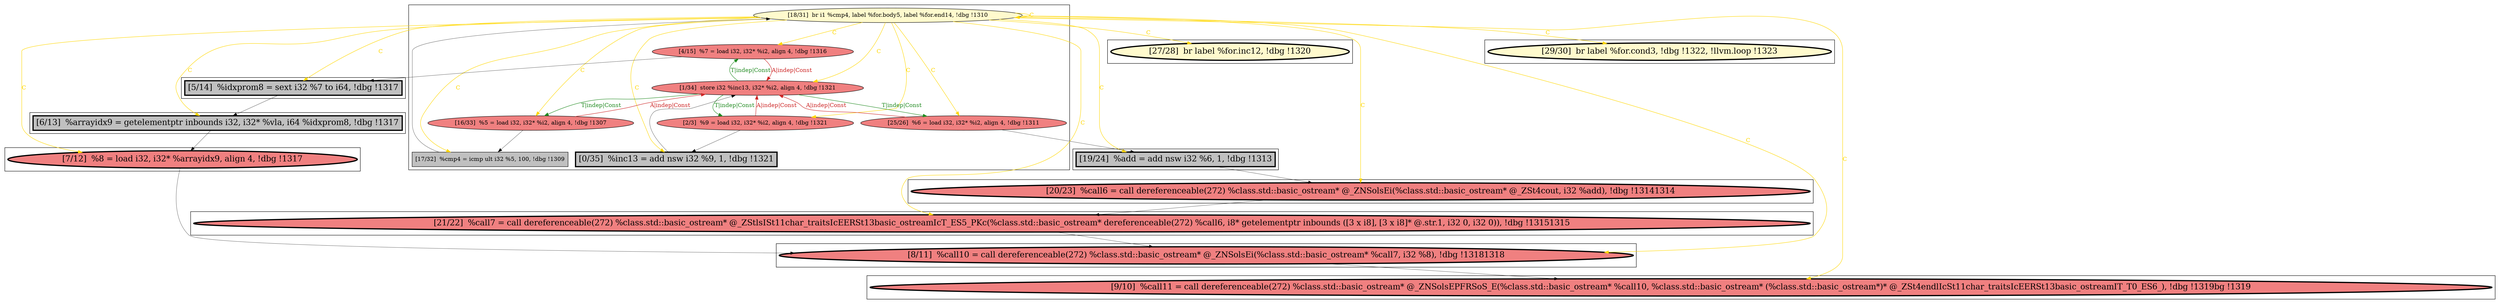 
digraph G {



node651->node643 [style=solid,color=gold,label="C",penwidth=1.0,fontcolor=gold ]
node651->node644 [style=solid,color=gold,label="C",penwidth=1.0,fontcolor=gold ]
node651->node652 [style=solid,color=gold,label="C",penwidth=1.0,fontcolor=gold ]
node643->node641 [style=solid,color=black,label="",penwidth=0.5,fontcolor=black ]
node648->node649 [style=solid,color=firebrick3,label="A|indep|Const",penwidth=1.0,fontcolor=firebrick3 ]
node651->node653 [style=solid,color=gold,label="C",penwidth=1.0,fontcolor=gold ]
node653->node651 [style=solid,color=black,label="",penwidth=0.5,fontcolor=black ]
node651->node651 [style=solid,color=gold,label="C",penwidth=1.0,fontcolor=gold ]
node651->node657 [style=solid,color=gold,label="C",penwidth=1.0,fontcolor=gold ]
node641->node640 [style=solid,color=black,label="",penwidth=0.5,fontcolor=black ]
node647->node653 [style=solid,color=black,label="",penwidth=0.5,fontcolor=black ]
node651->node648 [style=solid,color=gold,label="C",penwidth=1.0,fontcolor=gold ]
node657->node641 [style=solid,color=black,label="",penwidth=0.5,fontcolor=black ]
node651->node649 [style=solid,color=gold,label="C",penwidth=1.0,fontcolor=gold ]
node651->node654 [style=solid,color=gold,label="C",penwidth=1.0,fontcolor=gold ]
node647->node649 [style=solid,color=firebrick3,label="A|indep|Const",penwidth=1.0,fontcolor=firebrick3 ]
node646->node655 [style=solid,color=black,label="",penwidth=0.5,fontcolor=black ]
node651->node640 [style=solid,color=gold,label="C",penwidth=1.0,fontcolor=gold ]
node649->node652 [style=solid,color=forestgreen,label="T|indep|Const",penwidth=1.0,fontcolor=forestgreen ]
node655->node656 [style=solid,color=black,label="",penwidth=0.5,fontcolor=black ]
node651->node656 [style=solid,color=gold,label="C",penwidth=1.0,fontcolor=gold ]
node652->node649 [style=solid,color=firebrick3,label="A|indep|Const",penwidth=1.0,fontcolor=firebrick3 ]
node650->node649 [style=solid,color=black,label="",penwidth=0.5,fontcolor=black ]
node648->node650 [style=solid,color=black,label="",penwidth=0.5,fontcolor=black ]
node649->node647 [style=solid,color=forestgreen,label="T|indep|Const",penwidth=1.0,fontcolor=forestgreen ]
node651->node645 [style=solid,color=gold,label="C",penwidth=1.0,fontcolor=gold ]
node646->node649 [style=solid,color=firebrick3,label="A|indep|Const",penwidth=1.0,fontcolor=firebrick3 ]
node651->node655 [style=solid,color=gold,label="C",penwidth=1.0,fontcolor=gold ]
node656->node657 [style=solid,color=black,label="",penwidth=0.5,fontcolor=black ]
node651->node646 [style=solid,color=gold,label="C",penwidth=1.0,fontcolor=gold ]
node642->node643 [style=solid,color=black,label="",penwidth=0.5,fontcolor=black ]
node651->node647 [style=solid,color=gold,label="C",penwidth=1.0,fontcolor=gold ]
node644->node642 [style=solid,color=black,label="",penwidth=0.5,fontcolor=black ]
node652->node644 [style=solid,color=black,label="",penwidth=0.5,fontcolor=black ]
node649->node646 [style=solid,color=forestgreen,label="T|indep|Const",penwidth=1.0,fontcolor=forestgreen ]
node649->node648 [style=solid,color=forestgreen,label="T|indep|Const",penwidth=1.0,fontcolor=forestgreen ]
node651->node641 [style=solid,color=gold,label="C",penwidth=1.0,fontcolor=gold ]
node651->node650 [style=solid,color=gold,label="C",penwidth=1.0,fontcolor=gold ]
node651->node642 [style=solid,color=gold,label="C",penwidth=1.0,fontcolor=gold ]


subgraph cluster10 {


node657 [penwidth=3.0,fontsize=20,fillcolor=lightcoral,label="[21/22]  %call7 = call dereferenceable(272) %class.std::basic_ostream* @_ZStlsISt11char_traitsIcEERSt13basic_ostreamIcT_ES5_PKc(%class.std::basic_ostream* dereferenceable(272) %call6, i8* getelementptr inbounds ([3 x i8], [3 x i8]* @.str.1, i32 0, i32 0)), !dbg !13151315",shape=ellipse,style=filled ]



}

subgraph cluster9 {


node656 [penwidth=3.0,fontsize=20,fillcolor=lightcoral,label="[20/23]  %call6 = call dereferenceable(272) %class.std::basic_ostream* @_ZNSolsEi(%class.std::basic_ostream* @_ZSt4cout, i32 %add), !dbg !13141314",shape=ellipse,style=filled ]



}

subgraph cluster8 {


node655 [penwidth=3.0,fontsize=20,fillcolor=grey,label="[19/24]  %add = add nsw i32 %6, 1, !dbg !1313",shape=rectangle,style=filled ]



}

subgraph cluster7 {


node654 [penwidth=3.0,fontsize=20,fillcolor=lemonchiffon,label="[27/28]  br label %for.inc12, !dbg !1320",shape=ellipse,style=filled ]



}

subgraph cluster6 {


node653 [fillcolor=grey,label="[17/32]  %cmp4 = icmp ult i32 %5, 100, !dbg !1309",shape=rectangle,style=filled ]
node647 [fillcolor=lightcoral,label="[16/33]  %5 = load i32, i32* %i2, align 4, !dbg !1307",shape=ellipse,style=filled ]
node650 [penwidth=3.0,fontsize=20,fillcolor=grey,label="[0/35]  %inc13 = add nsw i32 %9, 1, !dbg !1321",shape=rectangle,style=filled ]
node646 [fillcolor=lightcoral,label="[25/26]  %6 = load i32, i32* %i2, align 4, !dbg !1311",shape=ellipse,style=filled ]
node649 [fillcolor=lightcoral,label="[1/34]  store i32 %inc13, i32* %i2, align 4, !dbg !1321",shape=ellipse,style=filled ]
node652 [fillcolor=lightcoral,label="[4/15]  %7 = load i32, i32* %i2, align 4, !dbg !1316",shape=ellipse,style=filled ]
node648 [fillcolor=lightcoral,label="[2/3]  %9 = load i32, i32* %i2, align 4, !dbg !1321",shape=ellipse,style=filled ]
node651 [fillcolor=lemonchiffon,label="[18/31]  br i1 %cmp4, label %for.body5, label %for.end14, !dbg !1310",shape=ellipse,style=filled ]



}

subgraph cluster0 {


node640 [penwidth=3.0,fontsize=20,fillcolor=lightcoral,label="[9/10]  %call11 = call dereferenceable(272) %class.std::basic_ostream* @_ZNSolsEPFRSoS_E(%class.std::basic_ostream* %call10, %class.std::basic_ostream* (%class.std::basic_ostream*)* @_ZSt4endlIcSt11char_traitsIcEERSt13basic_ostreamIT_T0_ES6_), !dbg !1319bg !1319",shape=ellipse,style=filled ]



}

subgraph cluster5 {


node645 [penwidth=3.0,fontsize=20,fillcolor=lemonchiffon,label="[29/30]  br label %for.cond3, !dbg !1322, !llvm.loop !1323",shape=ellipse,style=filled ]



}

subgraph cluster1 {


node641 [penwidth=3.0,fontsize=20,fillcolor=lightcoral,label="[8/11]  %call10 = call dereferenceable(272) %class.std::basic_ostream* @_ZNSolsEi(%class.std::basic_ostream* %call7, i32 %8), !dbg !13181318",shape=ellipse,style=filled ]



}

subgraph cluster2 {


node642 [penwidth=3.0,fontsize=20,fillcolor=grey,label="[6/13]  %arrayidx9 = getelementptr inbounds i32, i32* %vla, i64 %idxprom8, !dbg !1317",shape=rectangle,style=filled ]



}

subgraph cluster3 {


node643 [penwidth=3.0,fontsize=20,fillcolor=lightcoral,label="[7/12]  %8 = load i32, i32* %arrayidx9, align 4, !dbg !1317",shape=ellipse,style=filled ]



}

subgraph cluster4 {


node644 [penwidth=3.0,fontsize=20,fillcolor=grey,label="[5/14]  %idxprom8 = sext i32 %7 to i64, !dbg !1317",shape=rectangle,style=filled ]



}

}
